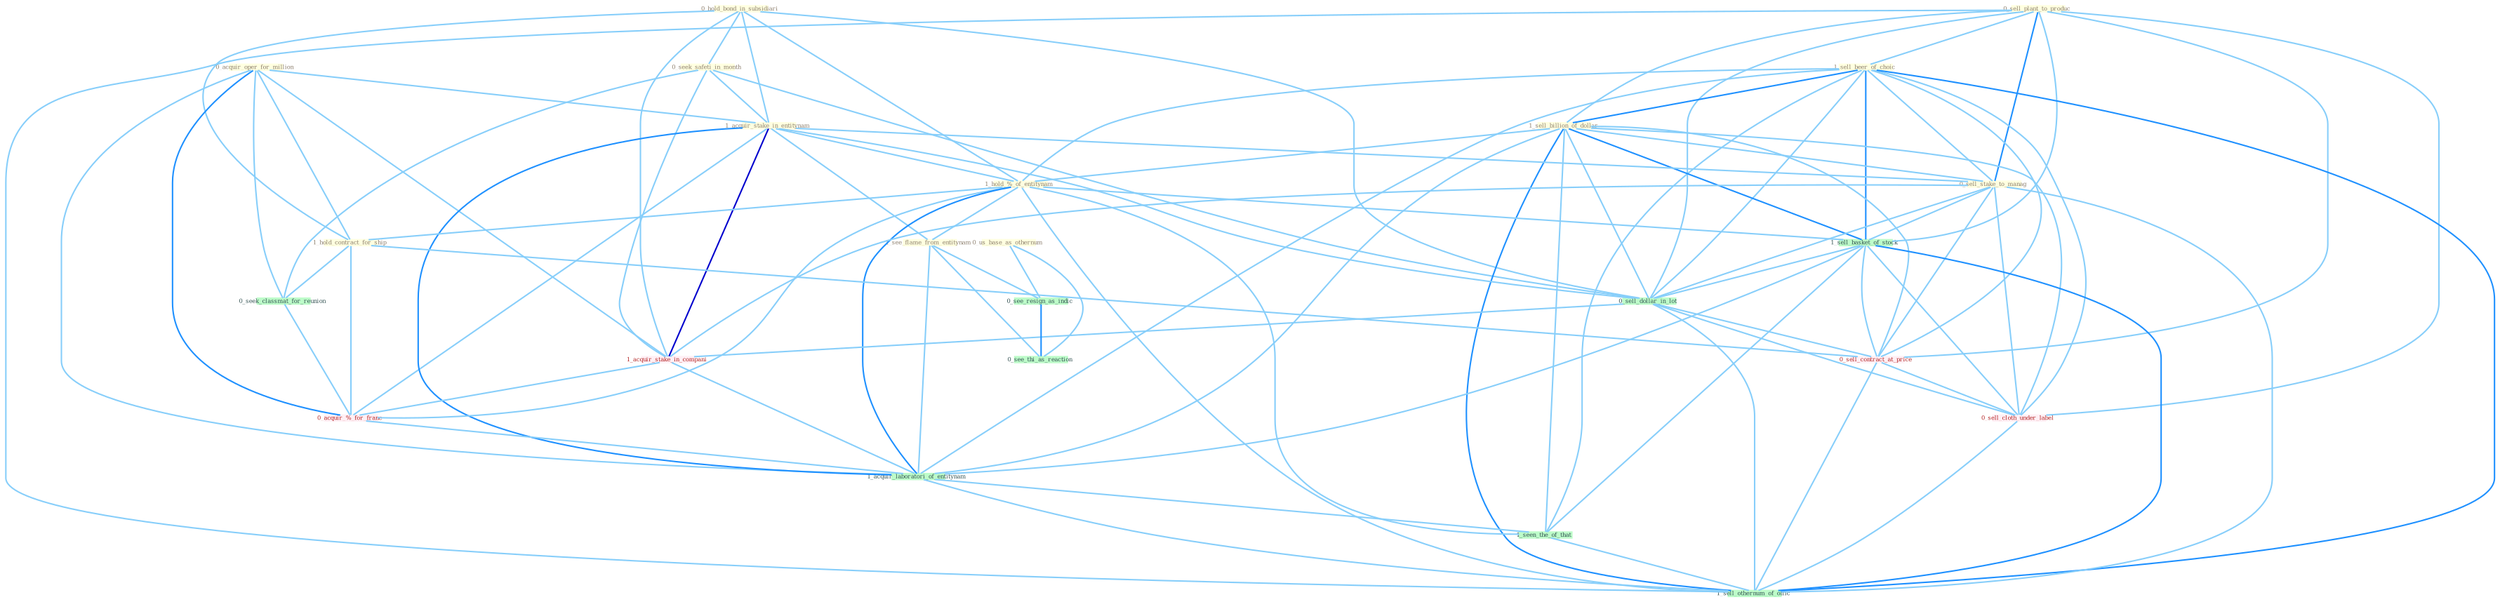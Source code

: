 Graph G{ 
    node
    [shape=polygon,style=filled,width=.5,height=.06,color="#BDFCC9",fixedsize=true,fontsize=4,
    fontcolor="#2f4f4f"];
    {node
    [color="#ffffe0", fontcolor="#8b7d6b"] "0_hold_bond_in_subsidiari " "0_acquir_oper_for_million " "0_sell_plant_to_produc " "0_seek_safeti_in_month " "1_sell_beer_of_choic " "1_sell_billion_of_dollar " "1_acquir_stake_in_entitynam " "0_us_base_as_othernum " "1_hold_%_of_entitynam " "1_see_flame_from_entitynam " "0_sell_stake_to_manag " "1_hold_contract_for_ship "}
{node [color="#fff0f5", fontcolor="#b22222"] "1_acquir_stake_in_compani " "0_acquir_%_for_franc " "0_sell_contract_at_price " "0_sell_cloth_under_label "}
edge [color="#B0E2FF"];

	"0_hold_bond_in_subsidiari " -- "0_seek_safeti_in_month " [w="1", color="#87cefa" ];
	"0_hold_bond_in_subsidiari " -- "1_acquir_stake_in_entitynam " [w="1", color="#87cefa" ];
	"0_hold_bond_in_subsidiari " -- "1_hold_%_of_entitynam " [w="1", color="#87cefa" ];
	"0_hold_bond_in_subsidiari " -- "1_hold_contract_for_ship " [w="1", color="#87cefa" ];
	"0_hold_bond_in_subsidiari " -- "0_sell_dollar_in_lot " [w="1", color="#87cefa" ];
	"0_hold_bond_in_subsidiari " -- "1_acquir_stake_in_compani " [w="1", color="#87cefa" ];
	"0_acquir_oper_for_million " -- "1_acquir_stake_in_entitynam " [w="1", color="#87cefa" ];
	"0_acquir_oper_for_million " -- "1_hold_contract_for_ship " [w="1", color="#87cefa" ];
	"0_acquir_oper_for_million " -- "0_seek_classmat_for_reunion " [w="1", color="#87cefa" ];
	"0_acquir_oper_for_million " -- "1_acquir_stake_in_compani " [w="1", color="#87cefa" ];
	"0_acquir_oper_for_million " -- "0_acquir_%_for_franc " [w="2", color="#1e90ff" , len=0.8];
	"0_acquir_oper_for_million " -- "1_acquir_laboratori_of_entitynam " [w="1", color="#87cefa" ];
	"0_sell_plant_to_produc " -- "1_sell_beer_of_choic " [w="1", color="#87cefa" ];
	"0_sell_plant_to_produc " -- "1_sell_billion_of_dollar " [w="1", color="#87cefa" ];
	"0_sell_plant_to_produc " -- "0_sell_stake_to_manag " [w="2", color="#1e90ff" , len=0.8];
	"0_sell_plant_to_produc " -- "1_sell_basket_of_stock " [w="1", color="#87cefa" ];
	"0_sell_plant_to_produc " -- "0_sell_dollar_in_lot " [w="1", color="#87cefa" ];
	"0_sell_plant_to_produc " -- "0_sell_contract_at_price " [w="1", color="#87cefa" ];
	"0_sell_plant_to_produc " -- "0_sell_cloth_under_label " [w="1", color="#87cefa" ];
	"0_sell_plant_to_produc " -- "1_sell_othernum_of_offic " [w="1", color="#87cefa" ];
	"0_seek_safeti_in_month " -- "1_acquir_stake_in_entitynam " [w="1", color="#87cefa" ];
	"0_seek_safeti_in_month " -- "0_seek_classmat_for_reunion " [w="1", color="#87cefa" ];
	"0_seek_safeti_in_month " -- "0_sell_dollar_in_lot " [w="1", color="#87cefa" ];
	"0_seek_safeti_in_month " -- "1_acquir_stake_in_compani " [w="1", color="#87cefa" ];
	"1_sell_beer_of_choic " -- "1_sell_billion_of_dollar " [w="2", color="#1e90ff" , len=0.8];
	"1_sell_beer_of_choic " -- "1_hold_%_of_entitynam " [w="1", color="#87cefa" ];
	"1_sell_beer_of_choic " -- "0_sell_stake_to_manag " [w="1", color="#87cefa" ];
	"1_sell_beer_of_choic " -- "1_sell_basket_of_stock " [w="2", color="#1e90ff" , len=0.8];
	"1_sell_beer_of_choic " -- "0_sell_dollar_in_lot " [w="1", color="#87cefa" ];
	"1_sell_beer_of_choic " -- "0_sell_contract_at_price " [w="1", color="#87cefa" ];
	"1_sell_beer_of_choic " -- "1_acquir_laboratori_of_entitynam " [w="1", color="#87cefa" ];
	"1_sell_beer_of_choic " -- "0_sell_cloth_under_label " [w="1", color="#87cefa" ];
	"1_sell_beer_of_choic " -- "1_seen_the_of_that " [w="1", color="#87cefa" ];
	"1_sell_beer_of_choic " -- "1_sell_othernum_of_offic " [w="2", color="#1e90ff" , len=0.8];
	"1_sell_billion_of_dollar " -- "1_hold_%_of_entitynam " [w="1", color="#87cefa" ];
	"1_sell_billion_of_dollar " -- "0_sell_stake_to_manag " [w="1", color="#87cefa" ];
	"1_sell_billion_of_dollar " -- "1_sell_basket_of_stock " [w="2", color="#1e90ff" , len=0.8];
	"1_sell_billion_of_dollar " -- "0_sell_dollar_in_lot " [w="1", color="#87cefa" ];
	"1_sell_billion_of_dollar " -- "0_sell_contract_at_price " [w="1", color="#87cefa" ];
	"1_sell_billion_of_dollar " -- "1_acquir_laboratori_of_entitynam " [w="1", color="#87cefa" ];
	"1_sell_billion_of_dollar " -- "0_sell_cloth_under_label " [w="1", color="#87cefa" ];
	"1_sell_billion_of_dollar " -- "1_seen_the_of_that " [w="1", color="#87cefa" ];
	"1_sell_billion_of_dollar " -- "1_sell_othernum_of_offic " [w="2", color="#1e90ff" , len=0.8];
	"1_acquir_stake_in_entitynam " -- "1_hold_%_of_entitynam " [w="1", color="#87cefa" ];
	"1_acquir_stake_in_entitynam " -- "1_see_flame_from_entitynam " [w="1", color="#87cefa" ];
	"1_acquir_stake_in_entitynam " -- "0_sell_stake_to_manag " [w="1", color="#87cefa" ];
	"1_acquir_stake_in_entitynam " -- "0_sell_dollar_in_lot " [w="1", color="#87cefa" ];
	"1_acquir_stake_in_entitynam " -- "1_acquir_stake_in_compani " [w="3", color="#0000cd" , len=0.6];
	"1_acquir_stake_in_entitynam " -- "0_acquir_%_for_franc " [w="1", color="#87cefa" ];
	"1_acquir_stake_in_entitynam " -- "1_acquir_laboratori_of_entitynam " [w="2", color="#1e90ff" , len=0.8];
	"0_us_base_as_othernum " -- "0_see_resign_as_indic " [w="1", color="#87cefa" ];
	"0_us_base_as_othernum " -- "0_see_thi_as_reaction " [w="1", color="#87cefa" ];
	"1_hold_%_of_entitynam " -- "1_see_flame_from_entitynam " [w="1", color="#87cefa" ];
	"1_hold_%_of_entitynam " -- "1_hold_contract_for_ship " [w="1", color="#87cefa" ];
	"1_hold_%_of_entitynam " -- "1_sell_basket_of_stock " [w="1", color="#87cefa" ];
	"1_hold_%_of_entitynam " -- "0_acquir_%_for_franc " [w="1", color="#87cefa" ];
	"1_hold_%_of_entitynam " -- "1_acquir_laboratori_of_entitynam " [w="2", color="#1e90ff" , len=0.8];
	"1_hold_%_of_entitynam " -- "1_seen_the_of_that " [w="1", color="#87cefa" ];
	"1_hold_%_of_entitynam " -- "1_sell_othernum_of_offic " [w="1", color="#87cefa" ];
	"1_see_flame_from_entitynam " -- "0_see_resign_as_indic " [w="1", color="#87cefa" ];
	"1_see_flame_from_entitynam " -- "1_acquir_laboratori_of_entitynam " [w="1", color="#87cefa" ];
	"1_see_flame_from_entitynam " -- "0_see_thi_as_reaction " [w="1", color="#87cefa" ];
	"0_sell_stake_to_manag " -- "1_sell_basket_of_stock " [w="1", color="#87cefa" ];
	"0_sell_stake_to_manag " -- "0_sell_dollar_in_lot " [w="1", color="#87cefa" ];
	"0_sell_stake_to_manag " -- "1_acquir_stake_in_compani " [w="1", color="#87cefa" ];
	"0_sell_stake_to_manag " -- "0_sell_contract_at_price " [w="1", color="#87cefa" ];
	"0_sell_stake_to_manag " -- "0_sell_cloth_under_label " [w="1", color="#87cefa" ];
	"0_sell_stake_to_manag " -- "1_sell_othernum_of_offic " [w="1", color="#87cefa" ];
	"1_hold_contract_for_ship " -- "0_seek_classmat_for_reunion " [w="1", color="#87cefa" ];
	"1_hold_contract_for_ship " -- "0_acquir_%_for_franc " [w="1", color="#87cefa" ];
	"1_hold_contract_for_ship " -- "0_sell_contract_at_price " [w="1", color="#87cefa" ];
	"0_seek_classmat_for_reunion " -- "0_acquir_%_for_franc " [w="1", color="#87cefa" ];
	"1_sell_basket_of_stock " -- "0_sell_dollar_in_lot " [w="1", color="#87cefa" ];
	"1_sell_basket_of_stock " -- "0_sell_contract_at_price " [w="1", color="#87cefa" ];
	"1_sell_basket_of_stock " -- "1_acquir_laboratori_of_entitynam " [w="1", color="#87cefa" ];
	"1_sell_basket_of_stock " -- "0_sell_cloth_under_label " [w="1", color="#87cefa" ];
	"1_sell_basket_of_stock " -- "1_seen_the_of_that " [w="1", color="#87cefa" ];
	"1_sell_basket_of_stock " -- "1_sell_othernum_of_offic " [w="2", color="#1e90ff" , len=0.8];
	"0_sell_dollar_in_lot " -- "1_acquir_stake_in_compani " [w="1", color="#87cefa" ];
	"0_sell_dollar_in_lot " -- "0_sell_contract_at_price " [w="1", color="#87cefa" ];
	"0_sell_dollar_in_lot " -- "0_sell_cloth_under_label " [w="1", color="#87cefa" ];
	"0_sell_dollar_in_lot " -- "1_sell_othernum_of_offic " [w="1", color="#87cefa" ];
	"0_see_resign_as_indic " -- "0_see_thi_as_reaction " [w="2", color="#1e90ff" , len=0.8];
	"1_acquir_stake_in_compani " -- "0_acquir_%_for_franc " [w="1", color="#87cefa" ];
	"1_acquir_stake_in_compani " -- "1_acquir_laboratori_of_entitynam " [w="1", color="#87cefa" ];
	"0_acquir_%_for_franc " -- "1_acquir_laboratori_of_entitynam " [w="1", color="#87cefa" ];
	"0_sell_contract_at_price " -- "0_sell_cloth_under_label " [w="1", color="#87cefa" ];
	"0_sell_contract_at_price " -- "1_sell_othernum_of_offic " [w="1", color="#87cefa" ];
	"1_acquir_laboratori_of_entitynam " -- "1_seen_the_of_that " [w="1", color="#87cefa" ];
	"1_acquir_laboratori_of_entitynam " -- "1_sell_othernum_of_offic " [w="1", color="#87cefa" ];
	"0_sell_cloth_under_label " -- "1_sell_othernum_of_offic " [w="1", color="#87cefa" ];
	"1_seen_the_of_that " -- "1_sell_othernum_of_offic " [w="1", color="#87cefa" ];
}